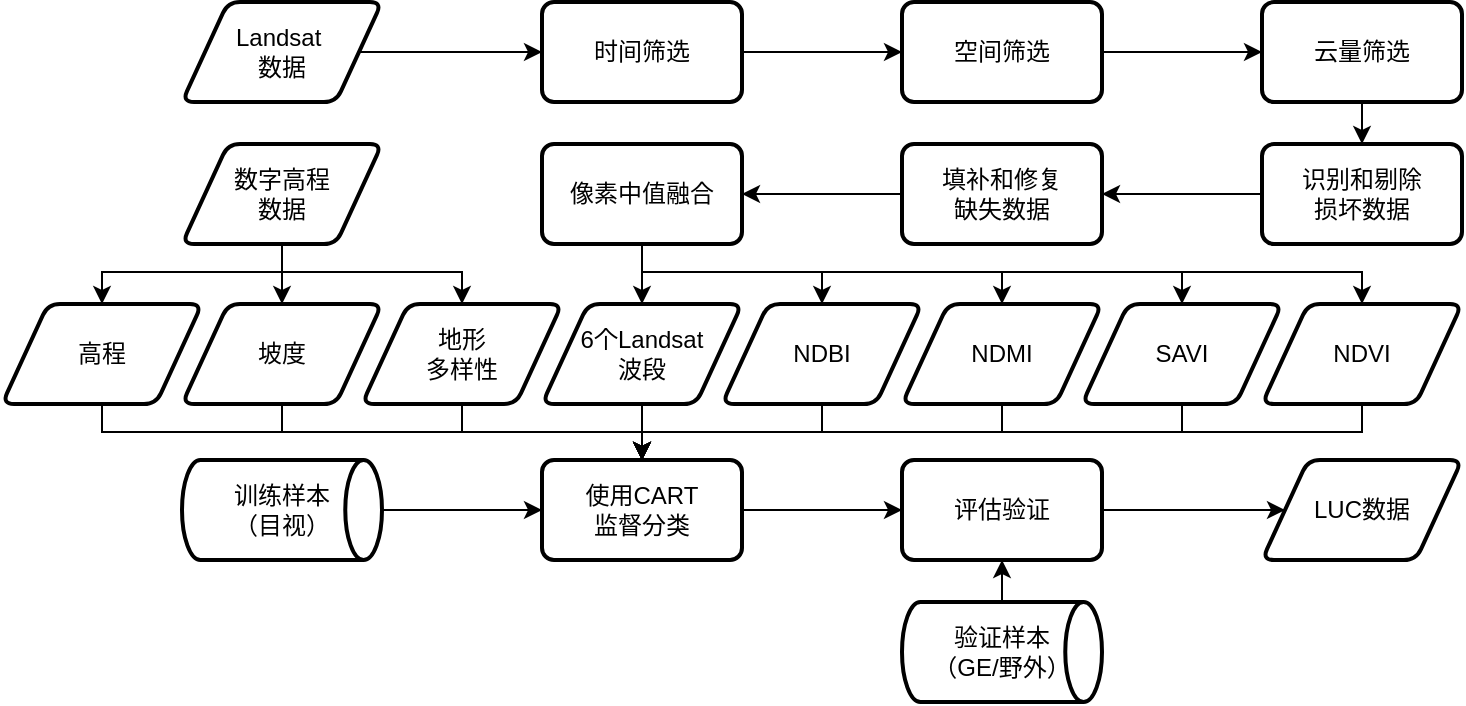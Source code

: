 <mxfile version="13.7.9" type="github">
  <diagram id="pGaFkSHWbdRfJyJO5Q44" name="第 1 页">
    <mxGraphModel dx="981" dy="548" grid="1" gridSize="10" guides="1" tooltips="1" connect="1" arrows="1" fold="1" page="1" pageScale="1" pageWidth="827" pageHeight="1169" math="0" shadow="0">
      <root>
        <mxCell id="0" />
        <mxCell id="1" parent="0" />
        <mxCell id="_yA68OuDmy-Ng3YbG56l-4" value="" style="edgeStyle=orthogonalEdgeStyle;rounded=0;orthogonalLoop=1;jettySize=auto;html=1;" edge="1" parent="1" source="_yA68OuDmy-Ng3YbG56l-2" target="_yA68OuDmy-Ng3YbG56l-3">
          <mxGeometry relative="1" as="geometry" />
        </mxCell>
        <mxCell id="_yA68OuDmy-Ng3YbG56l-2" value="Landsat&amp;nbsp;&lt;br&gt;数据" style="shape=parallelogram;html=1;strokeWidth=2;perimeter=parallelogramPerimeter;whiteSpace=wrap;rounded=1;arcSize=12;size=0.23;" vertex="1" parent="1">
          <mxGeometry x="110.0" y="75" width="100" height="50" as="geometry" />
        </mxCell>
        <mxCell id="_yA68OuDmy-Ng3YbG56l-6" value="" style="edgeStyle=orthogonalEdgeStyle;rounded=0;orthogonalLoop=1;jettySize=auto;html=1;" edge="1" parent="1" source="_yA68OuDmy-Ng3YbG56l-3" target="_yA68OuDmy-Ng3YbG56l-5">
          <mxGeometry relative="1" as="geometry" />
        </mxCell>
        <mxCell id="_yA68OuDmy-Ng3YbG56l-3" value="时间筛选" style="whiteSpace=wrap;html=1;rounded=1;strokeWidth=2;arcSize=12;" vertex="1" parent="1">
          <mxGeometry x="290" y="75" width="100" height="50" as="geometry" />
        </mxCell>
        <mxCell id="_yA68OuDmy-Ng3YbG56l-8" value="" style="edgeStyle=orthogonalEdgeStyle;rounded=0;orthogonalLoop=1;jettySize=auto;html=1;" edge="1" parent="1" source="_yA68OuDmy-Ng3YbG56l-5" target="_yA68OuDmy-Ng3YbG56l-7">
          <mxGeometry relative="1" as="geometry" />
        </mxCell>
        <mxCell id="_yA68OuDmy-Ng3YbG56l-5" value="空间筛选" style="whiteSpace=wrap;html=1;rounded=1;strokeWidth=2;arcSize=12;" vertex="1" parent="1">
          <mxGeometry x="470" y="75" width="100" height="50" as="geometry" />
        </mxCell>
        <mxCell id="_yA68OuDmy-Ng3YbG56l-10" value="" style="edgeStyle=orthogonalEdgeStyle;rounded=0;orthogonalLoop=1;jettySize=auto;html=1;" edge="1" parent="1" source="_yA68OuDmy-Ng3YbG56l-7" target="_yA68OuDmy-Ng3YbG56l-9">
          <mxGeometry relative="1" as="geometry" />
        </mxCell>
        <mxCell id="_yA68OuDmy-Ng3YbG56l-7" value="云量筛选" style="whiteSpace=wrap;html=1;rounded=1;strokeWidth=2;arcSize=12;" vertex="1" parent="1">
          <mxGeometry x="650.0" y="75" width="100" height="50" as="geometry" />
        </mxCell>
        <mxCell id="_yA68OuDmy-Ng3YbG56l-12" value="" style="edgeStyle=orthogonalEdgeStyle;rounded=0;orthogonalLoop=1;jettySize=auto;html=1;" edge="1" parent="1" source="_yA68OuDmy-Ng3YbG56l-9" target="_yA68OuDmy-Ng3YbG56l-11">
          <mxGeometry relative="1" as="geometry" />
        </mxCell>
        <mxCell id="_yA68OuDmy-Ng3YbG56l-9" value="识别和剔除&lt;br&gt;损坏数据" style="whiteSpace=wrap;html=1;rounded=1;strokeWidth=2;arcSize=12;" vertex="1" parent="1">
          <mxGeometry x="650" y="146" width="100" height="50" as="geometry" />
        </mxCell>
        <mxCell id="_yA68OuDmy-Ng3YbG56l-14" value="" style="edgeStyle=orthogonalEdgeStyle;rounded=0;orthogonalLoop=1;jettySize=auto;html=1;" edge="1" parent="1" source="_yA68OuDmy-Ng3YbG56l-11" target="_yA68OuDmy-Ng3YbG56l-13">
          <mxGeometry relative="1" as="geometry" />
        </mxCell>
        <mxCell id="_yA68OuDmy-Ng3YbG56l-11" value="填补和修复&lt;br&gt;缺失数据" style="whiteSpace=wrap;html=1;rounded=1;strokeWidth=2;arcSize=12;" vertex="1" parent="1">
          <mxGeometry x="470" y="146" width="100" height="50" as="geometry" />
        </mxCell>
        <mxCell id="_yA68OuDmy-Ng3YbG56l-43" style="edgeStyle=orthogonalEdgeStyle;rounded=0;orthogonalLoop=1;jettySize=auto;html=1;entryX=0.5;entryY=0;entryDx=0;entryDy=0;" edge="1" parent="1" source="_yA68OuDmy-Ng3YbG56l-13" target="_yA68OuDmy-Ng3YbG56l-19">
          <mxGeometry relative="1" as="geometry" />
        </mxCell>
        <mxCell id="_yA68OuDmy-Ng3YbG56l-44" style="edgeStyle=orthogonalEdgeStyle;rounded=0;orthogonalLoop=1;jettySize=auto;html=1;entryX=0.5;entryY=0;entryDx=0;entryDy=0;" edge="1" parent="1" source="_yA68OuDmy-Ng3YbG56l-13" target="_yA68OuDmy-Ng3YbG56l-20">
          <mxGeometry relative="1" as="geometry">
            <Array as="points">
              <mxPoint x="340" y="210" />
              <mxPoint x="430" y="210" />
            </Array>
          </mxGeometry>
        </mxCell>
        <mxCell id="_yA68OuDmy-Ng3YbG56l-45" style="edgeStyle=orthogonalEdgeStyle;rounded=0;orthogonalLoop=1;jettySize=auto;html=1;entryX=0.5;entryY=0;entryDx=0;entryDy=0;" edge="1" parent="1" source="_yA68OuDmy-Ng3YbG56l-13" target="_yA68OuDmy-Ng3YbG56l-21">
          <mxGeometry relative="1" as="geometry">
            <Array as="points">
              <mxPoint x="340" y="210" />
              <mxPoint x="520" y="210" />
            </Array>
          </mxGeometry>
        </mxCell>
        <mxCell id="_yA68OuDmy-Ng3YbG56l-46" style="edgeStyle=orthogonalEdgeStyle;rounded=0;orthogonalLoop=1;jettySize=auto;html=1;entryX=0.5;entryY=0;entryDx=0;entryDy=0;" edge="1" parent="1" source="_yA68OuDmy-Ng3YbG56l-13" target="_yA68OuDmy-Ng3YbG56l-22">
          <mxGeometry relative="1" as="geometry">
            <Array as="points">
              <mxPoint x="340" y="210" />
              <mxPoint x="610" y="210" />
            </Array>
          </mxGeometry>
        </mxCell>
        <mxCell id="_yA68OuDmy-Ng3YbG56l-47" style="edgeStyle=orthogonalEdgeStyle;rounded=0;orthogonalLoop=1;jettySize=auto;html=1;entryX=0.5;entryY=0;entryDx=0;entryDy=0;" edge="1" parent="1" source="_yA68OuDmy-Ng3YbG56l-13" target="_yA68OuDmy-Ng3YbG56l-23">
          <mxGeometry relative="1" as="geometry">
            <Array as="points">
              <mxPoint x="340" y="210" />
              <mxPoint x="700" y="210" />
            </Array>
          </mxGeometry>
        </mxCell>
        <mxCell id="_yA68OuDmy-Ng3YbG56l-13" value="像素中值融合" style="whiteSpace=wrap;html=1;rounded=1;strokeWidth=2;arcSize=12;" vertex="1" parent="1">
          <mxGeometry x="290" y="146" width="100" height="50" as="geometry" />
        </mxCell>
        <mxCell id="_yA68OuDmy-Ng3YbG56l-35" style="edgeStyle=orthogonalEdgeStyle;rounded=0;orthogonalLoop=1;jettySize=auto;html=1;entryX=0.5;entryY=0;entryDx=0;entryDy=0;exitX=0.5;exitY=1;exitDx=0;exitDy=0;" edge="1" parent="1" source="_yA68OuDmy-Ng3YbG56l-15" target="_yA68OuDmy-Ng3YbG56l-16">
          <mxGeometry relative="1" as="geometry">
            <Array as="points">
              <mxPoint x="160" y="210" />
              <mxPoint x="70" y="210" />
            </Array>
          </mxGeometry>
        </mxCell>
        <mxCell id="_yA68OuDmy-Ng3YbG56l-36" style="edgeStyle=orthogonalEdgeStyle;rounded=0;orthogonalLoop=1;jettySize=auto;html=1;entryX=0.5;entryY=0;entryDx=0;entryDy=0;" edge="1" parent="1" source="_yA68OuDmy-Ng3YbG56l-15" target="_yA68OuDmy-Ng3YbG56l-17">
          <mxGeometry relative="1" as="geometry">
            <Array as="points">
              <mxPoint x="160" y="210" />
              <mxPoint x="160" y="210" />
            </Array>
          </mxGeometry>
        </mxCell>
        <mxCell id="_yA68OuDmy-Ng3YbG56l-37" style="edgeStyle=orthogonalEdgeStyle;rounded=0;orthogonalLoop=1;jettySize=auto;html=1;entryX=0.5;entryY=0;entryDx=0;entryDy=0;" edge="1" parent="1" source="_yA68OuDmy-Ng3YbG56l-15" target="_yA68OuDmy-Ng3YbG56l-18">
          <mxGeometry relative="1" as="geometry">
            <Array as="points">
              <mxPoint x="160" y="210" />
              <mxPoint x="250" y="210" />
            </Array>
          </mxGeometry>
        </mxCell>
        <mxCell id="_yA68OuDmy-Ng3YbG56l-15" value="数字高程&lt;br&gt;数据" style="shape=parallelogram;html=1;strokeWidth=2;perimeter=parallelogramPerimeter;whiteSpace=wrap;rounded=1;arcSize=12;size=0.23;" vertex="1" parent="1">
          <mxGeometry x="110" y="146" width="100" height="50" as="geometry" />
        </mxCell>
        <mxCell id="_yA68OuDmy-Ng3YbG56l-57" style="edgeStyle=orthogonalEdgeStyle;rounded=0;orthogonalLoop=1;jettySize=auto;html=1;entryX=0.5;entryY=0;entryDx=0;entryDy=0;" edge="1" parent="1" source="_yA68OuDmy-Ng3YbG56l-16" target="_yA68OuDmy-Ng3YbG56l-25">
          <mxGeometry relative="1" as="geometry">
            <Array as="points">
              <mxPoint x="70" y="290" />
              <mxPoint x="340" y="290" />
            </Array>
          </mxGeometry>
        </mxCell>
        <mxCell id="_yA68OuDmy-Ng3YbG56l-16" value="高程" style="shape=parallelogram;html=1;strokeWidth=2;perimeter=parallelogramPerimeter;whiteSpace=wrap;rounded=1;arcSize=12;size=0.23;" vertex="1" parent="1">
          <mxGeometry x="20" y="226" width="100" height="50" as="geometry" />
        </mxCell>
        <mxCell id="_yA68OuDmy-Ng3YbG56l-58" style="edgeStyle=orthogonalEdgeStyle;rounded=0;orthogonalLoop=1;jettySize=auto;html=1;entryX=0.5;entryY=0;entryDx=0;entryDy=0;" edge="1" parent="1" source="_yA68OuDmy-Ng3YbG56l-17" target="_yA68OuDmy-Ng3YbG56l-25">
          <mxGeometry relative="1" as="geometry">
            <Array as="points">
              <mxPoint x="160" y="290" />
              <mxPoint x="340" y="290" />
            </Array>
          </mxGeometry>
        </mxCell>
        <mxCell id="_yA68OuDmy-Ng3YbG56l-17" value="坡度" style="shape=parallelogram;html=1;strokeWidth=2;perimeter=parallelogramPerimeter;whiteSpace=wrap;rounded=1;arcSize=12;size=0.23;" vertex="1" parent="1">
          <mxGeometry x="110" y="226" width="100" height="50" as="geometry" />
        </mxCell>
        <mxCell id="_yA68OuDmy-Ng3YbG56l-59" style="edgeStyle=orthogonalEdgeStyle;rounded=0;orthogonalLoop=1;jettySize=auto;html=1;entryX=0.5;entryY=0;entryDx=0;entryDy=0;" edge="1" parent="1" source="_yA68OuDmy-Ng3YbG56l-18" target="_yA68OuDmy-Ng3YbG56l-25">
          <mxGeometry relative="1" as="geometry">
            <Array as="points">
              <mxPoint x="250" y="290" />
              <mxPoint x="340" y="290" />
            </Array>
          </mxGeometry>
        </mxCell>
        <mxCell id="_yA68OuDmy-Ng3YbG56l-18" value="地形&lt;br&gt;多样性" style="shape=parallelogram;html=1;strokeWidth=2;perimeter=parallelogramPerimeter;whiteSpace=wrap;rounded=1;arcSize=12;size=0.23;" vertex="1" parent="1">
          <mxGeometry x="200" y="226" width="100" height="50" as="geometry" />
        </mxCell>
        <mxCell id="_yA68OuDmy-Ng3YbG56l-61" value="" style="edgeStyle=orthogonalEdgeStyle;rounded=0;orthogonalLoop=1;jettySize=auto;html=1;" edge="1" parent="1" source="_yA68OuDmy-Ng3YbG56l-19" target="_yA68OuDmy-Ng3YbG56l-25">
          <mxGeometry relative="1" as="geometry" />
        </mxCell>
        <mxCell id="_yA68OuDmy-Ng3YbG56l-19" value="6个Landsat&lt;br&gt;波段" style="shape=parallelogram;html=1;strokeWidth=2;perimeter=parallelogramPerimeter;whiteSpace=wrap;rounded=1;arcSize=12;size=0.23;" vertex="1" parent="1">
          <mxGeometry x="290" y="226" width="100" height="50" as="geometry" />
        </mxCell>
        <mxCell id="_yA68OuDmy-Ng3YbG56l-62" style="edgeStyle=orthogonalEdgeStyle;rounded=0;orthogonalLoop=1;jettySize=auto;html=1;entryX=0.5;entryY=0;entryDx=0;entryDy=0;" edge="1" parent="1" source="_yA68OuDmy-Ng3YbG56l-20" target="_yA68OuDmy-Ng3YbG56l-25">
          <mxGeometry relative="1" as="geometry">
            <Array as="points">
              <mxPoint x="430" y="290" />
              <mxPoint x="340" y="290" />
            </Array>
          </mxGeometry>
        </mxCell>
        <mxCell id="_yA68OuDmy-Ng3YbG56l-20" value="NDBI" style="shape=parallelogram;html=1;strokeWidth=2;perimeter=parallelogramPerimeter;whiteSpace=wrap;rounded=1;arcSize=12;size=0.23;" vertex="1" parent="1">
          <mxGeometry x="380" y="226" width="100" height="50" as="geometry" />
        </mxCell>
        <mxCell id="_yA68OuDmy-Ng3YbG56l-63" style="edgeStyle=orthogonalEdgeStyle;rounded=0;orthogonalLoop=1;jettySize=auto;html=1;entryX=0.5;entryY=0;entryDx=0;entryDy=0;" edge="1" parent="1" source="_yA68OuDmy-Ng3YbG56l-21" target="_yA68OuDmy-Ng3YbG56l-25">
          <mxGeometry relative="1" as="geometry">
            <Array as="points">
              <mxPoint x="520" y="290" />
              <mxPoint x="340" y="290" />
            </Array>
          </mxGeometry>
        </mxCell>
        <mxCell id="_yA68OuDmy-Ng3YbG56l-21" value="NDMI" style="shape=parallelogram;html=1;strokeWidth=2;perimeter=parallelogramPerimeter;whiteSpace=wrap;rounded=1;arcSize=12;size=0.23;" vertex="1" parent="1">
          <mxGeometry x="470" y="226" width="100" height="50" as="geometry" />
        </mxCell>
        <mxCell id="_yA68OuDmy-Ng3YbG56l-64" style="edgeStyle=orthogonalEdgeStyle;rounded=0;orthogonalLoop=1;jettySize=auto;html=1;entryX=0.5;entryY=0;entryDx=0;entryDy=0;" edge="1" parent="1" source="_yA68OuDmy-Ng3YbG56l-22" target="_yA68OuDmy-Ng3YbG56l-25">
          <mxGeometry relative="1" as="geometry">
            <Array as="points">
              <mxPoint x="610" y="290" />
              <mxPoint x="340" y="290" />
            </Array>
          </mxGeometry>
        </mxCell>
        <mxCell id="_yA68OuDmy-Ng3YbG56l-22" value="SAVI" style="shape=parallelogram;html=1;strokeWidth=2;perimeter=parallelogramPerimeter;whiteSpace=wrap;rounded=1;arcSize=12;size=0.23;" vertex="1" parent="1">
          <mxGeometry x="560" y="226" width="100" height="50" as="geometry" />
        </mxCell>
        <mxCell id="_yA68OuDmy-Ng3YbG56l-65" style="edgeStyle=orthogonalEdgeStyle;rounded=0;orthogonalLoop=1;jettySize=auto;html=1;entryX=0.5;entryY=0;entryDx=0;entryDy=0;" edge="1" parent="1" source="_yA68OuDmy-Ng3YbG56l-23" target="_yA68OuDmy-Ng3YbG56l-25">
          <mxGeometry relative="1" as="geometry">
            <Array as="points">
              <mxPoint x="700" y="290" />
              <mxPoint x="340" y="290" />
            </Array>
          </mxGeometry>
        </mxCell>
        <mxCell id="_yA68OuDmy-Ng3YbG56l-23" value="NDVI" style="shape=parallelogram;html=1;strokeWidth=2;perimeter=parallelogramPerimeter;whiteSpace=wrap;rounded=1;arcSize=12;size=0.23;" vertex="1" parent="1">
          <mxGeometry x="650" y="226" width="100" height="50" as="geometry" />
        </mxCell>
        <mxCell id="_yA68OuDmy-Ng3YbG56l-27" value="" style="edgeStyle=orthogonalEdgeStyle;rounded=0;orthogonalLoop=1;jettySize=auto;html=1;" edge="1" parent="1" source="_yA68OuDmy-Ng3YbG56l-24" target="_yA68OuDmy-Ng3YbG56l-25">
          <mxGeometry relative="1" as="geometry" />
        </mxCell>
        <mxCell id="_yA68OuDmy-Ng3YbG56l-24" value="训练样本&lt;br&gt;（目视）" style="strokeWidth=2;html=1;shape=mxgraph.flowchart.direct_data;whiteSpace=wrap;" vertex="1" parent="1">
          <mxGeometry x="110" y="304" width="100" height="50" as="geometry" />
        </mxCell>
        <mxCell id="_yA68OuDmy-Ng3YbG56l-29" value="" style="edgeStyle=orthogonalEdgeStyle;rounded=0;orthogonalLoop=1;jettySize=auto;html=1;" edge="1" parent="1" source="_yA68OuDmy-Ng3YbG56l-25" target="_yA68OuDmy-Ng3YbG56l-28">
          <mxGeometry relative="1" as="geometry" />
        </mxCell>
        <mxCell id="_yA68OuDmy-Ng3YbG56l-25" value="使用CART&lt;br&gt;监督分类" style="whiteSpace=wrap;html=1;rounded=1;strokeWidth=2;arcSize=12;" vertex="1" parent="1">
          <mxGeometry x="290" y="304" width="100" height="50" as="geometry" />
        </mxCell>
        <mxCell id="_yA68OuDmy-Ng3YbG56l-48" value="" style="edgeStyle=orthogonalEdgeStyle;rounded=0;orthogonalLoop=1;jettySize=auto;html=1;" edge="1" parent="1" source="_yA68OuDmy-Ng3YbG56l-26" target="_yA68OuDmy-Ng3YbG56l-28">
          <mxGeometry relative="1" as="geometry" />
        </mxCell>
        <mxCell id="_yA68OuDmy-Ng3YbG56l-26" value="验证样本&lt;br&gt;（GE/野外）" style="strokeWidth=2;html=1;shape=mxgraph.flowchart.direct_data;whiteSpace=wrap;" vertex="1" parent="1">
          <mxGeometry x="470" y="375" width="100" height="50" as="geometry" />
        </mxCell>
        <mxCell id="_yA68OuDmy-Ng3YbG56l-32" style="edgeStyle=orthogonalEdgeStyle;rounded=0;orthogonalLoop=1;jettySize=auto;html=1;" edge="1" parent="1" source="_yA68OuDmy-Ng3YbG56l-28" target="_yA68OuDmy-Ng3YbG56l-31">
          <mxGeometry relative="1" as="geometry" />
        </mxCell>
        <mxCell id="_yA68OuDmy-Ng3YbG56l-28" value="评估验证" style="whiteSpace=wrap;html=1;rounded=1;strokeWidth=2;arcSize=12;" vertex="1" parent="1">
          <mxGeometry x="470" y="304" width="100" height="50" as="geometry" />
        </mxCell>
        <mxCell id="_yA68OuDmy-Ng3YbG56l-31" value="LUC数据" style="shape=parallelogram;html=1;strokeWidth=2;perimeter=parallelogramPerimeter;whiteSpace=wrap;rounded=1;arcSize=12;size=0.23;" vertex="1" parent="1">
          <mxGeometry x="650" y="304" width="100" height="50" as="geometry" />
        </mxCell>
      </root>
    </mxGraphModel>
  </diagram>
</mxfile>
